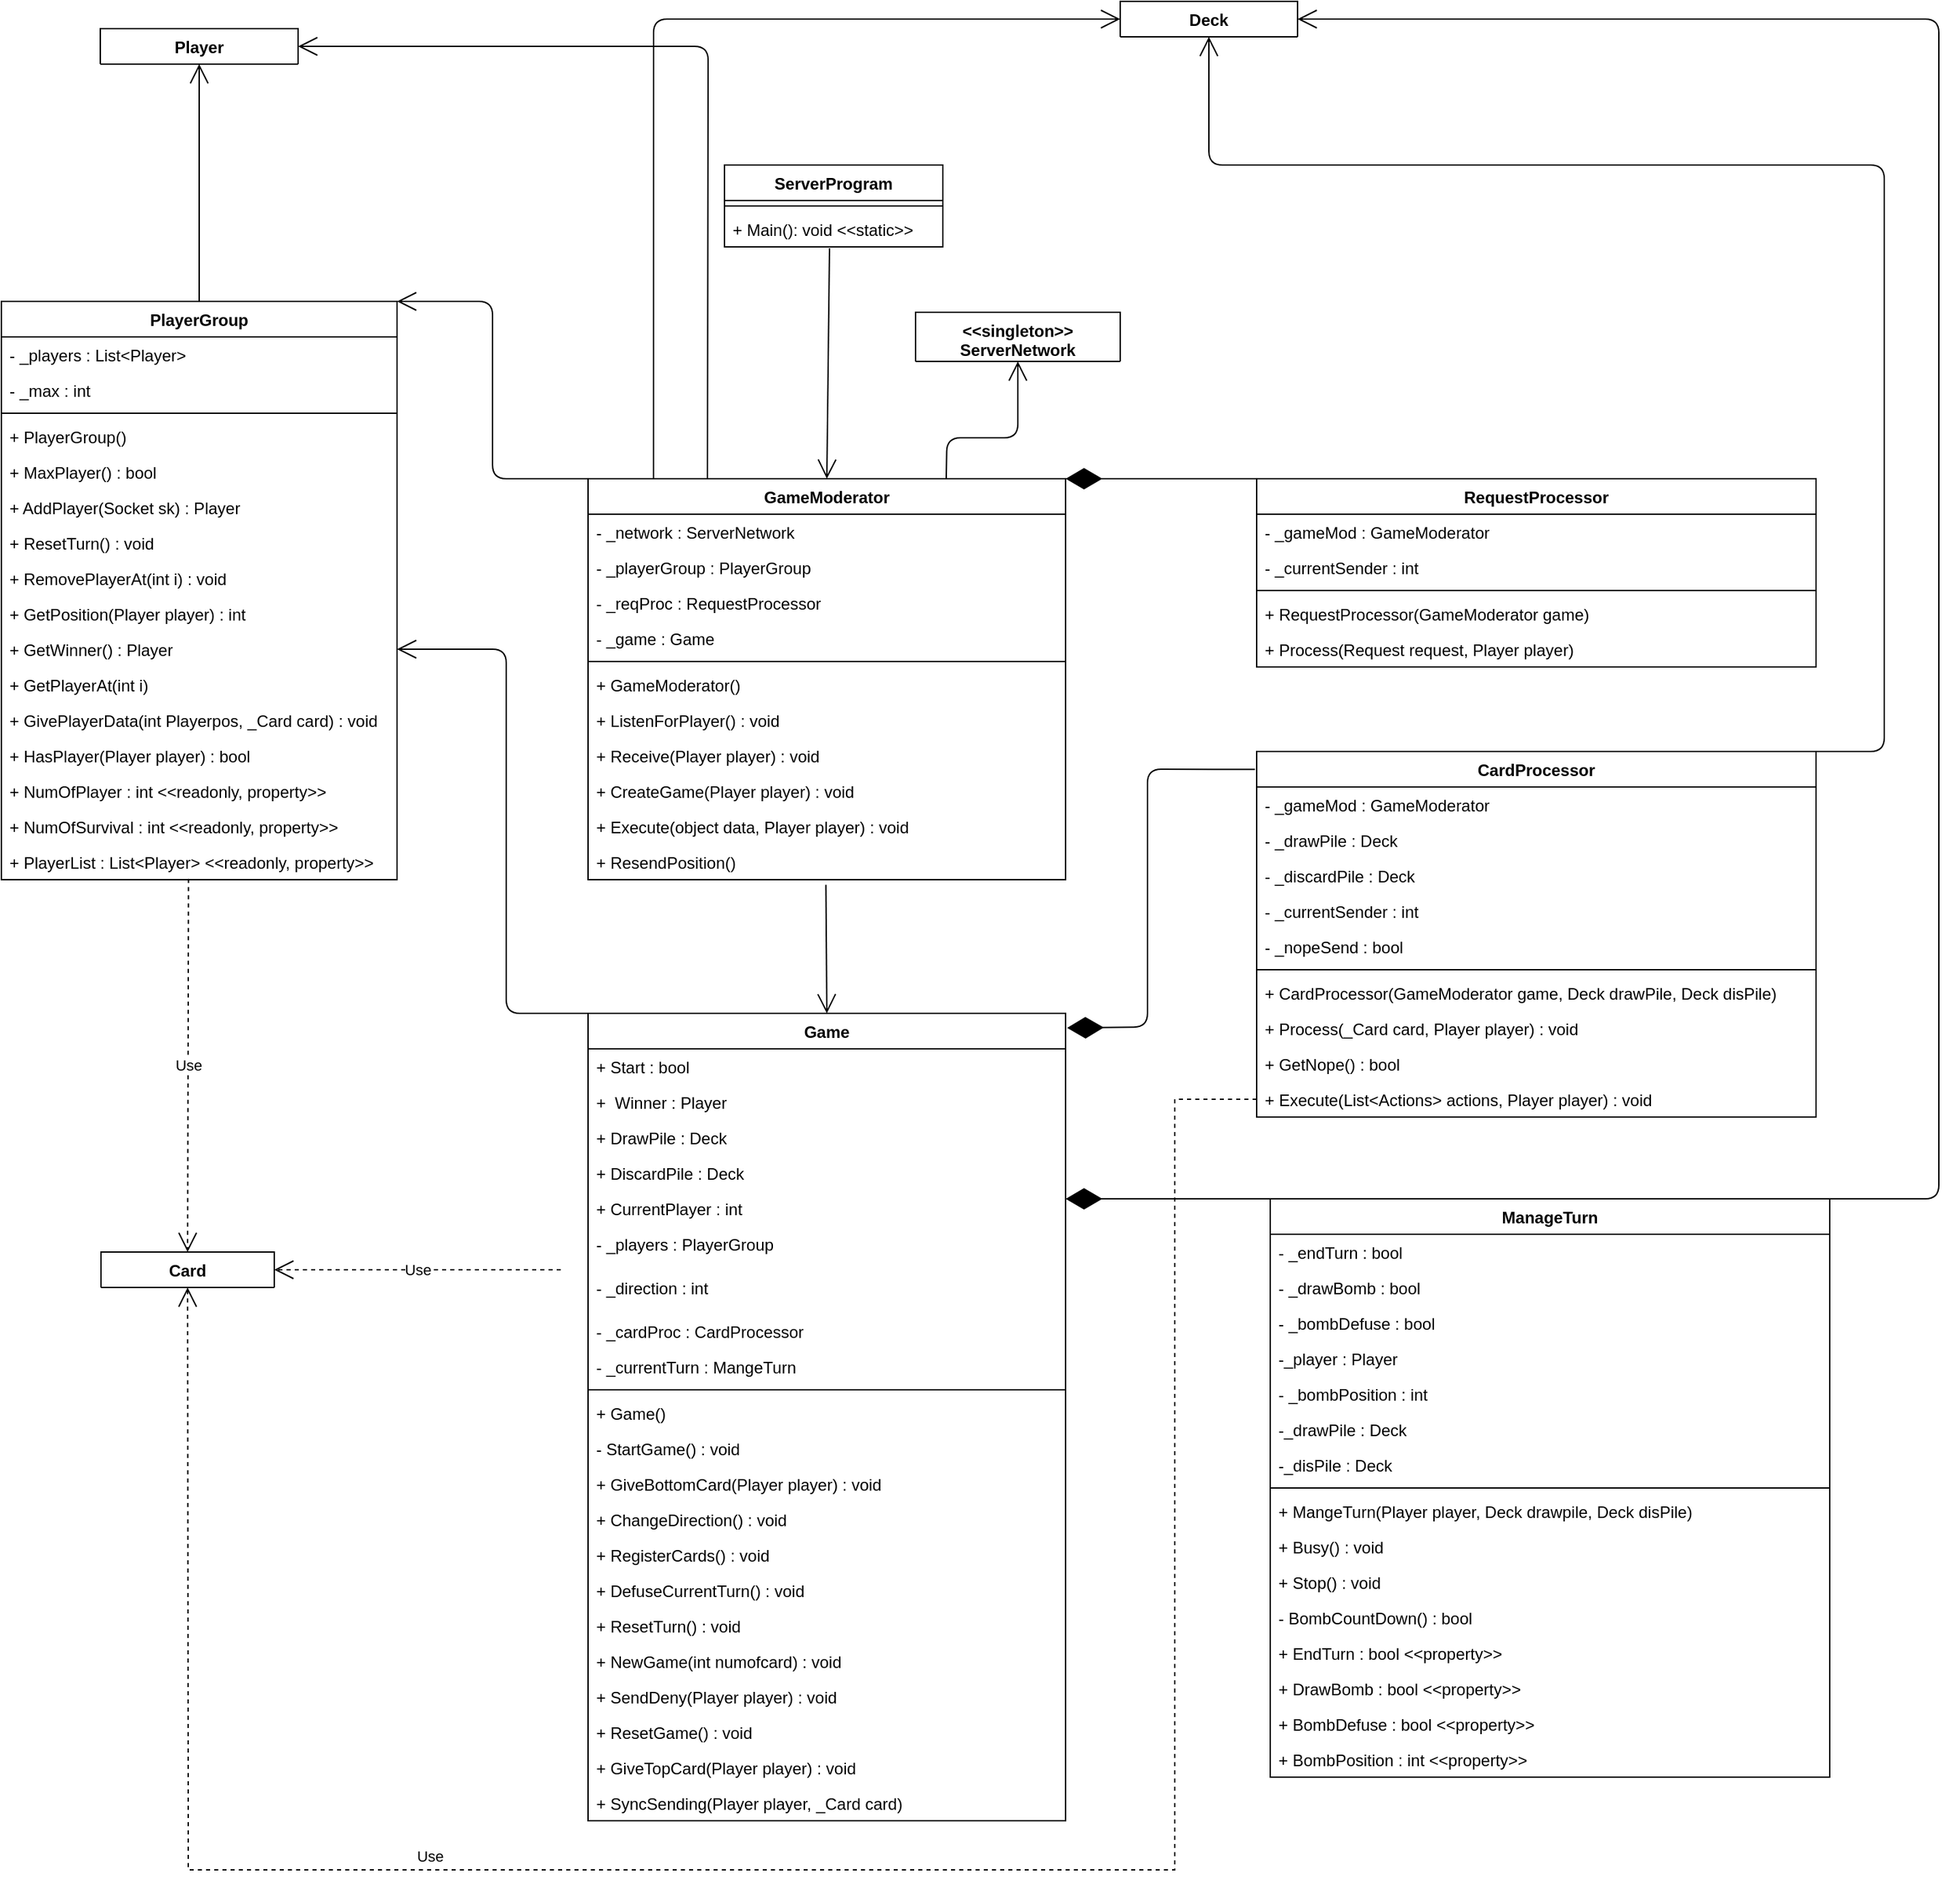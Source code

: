 <mxfile version="15.5.5" type="device"><diagram id="uFNNDruShhH_vFNrnR1K" name="Page-1"><mxGraphModel dx="1105" dy="867" grid="1" gridSize="10" guides="1" tooltips="1" connect="1" arrows="1" fold="1" page="1" pageScale="1" pageWidth="850" pageHeight="1100" math="0" shadow="0"><root><mxCell id="0"/><mxCell id="1" parent="0"/><mxCell id="cwvRE24kaR0oXp6hzSx--1" value="ServerProgram" style="swimlane;fontStyle=1;align=center;verticalAlign=top;childLayout=stackLayout;horizontal=1;startSize=26;horizontalStack=0;resizeParent=1;resizeParentMax=0;resizeLast=0;collapsible=1;marginBottom=0;" parent="1" vertex="1"><mxGeometry x="1630" y="510" width="160" height="60" as="geometry"/></mxCell><mxCell id="cwvRE24kaR0oXp6hzSx--2" value="" style="line;strokeWidth=1;fillColor=none;align=left;verticalAlign=middle;spacingTop=-1;spacingLeft=3;spacingRight=3;rotatable=0;labelPosition=right;points=[];portConstraint=eastwest;" parent="cwvRE24kaR0oXp6hzSx--1" vertex="1"><mxGeometry y="26" width="160" height="8" as="geometry"/></mxCell><mxCell id="cwvRE24kaR0oXp6hzSx--3" value="+ Main(): void &lt;&lt;static&gt;&gt;" style="text;strokeColor=none;fillColor=none;align=left;verticalAlign=top;spacingLeft=4;spacingRight=4;overflow=hidden;rotatable=0;points=[[0,0.5],[1,0.5]];portConstraint=eastwest;" parent="cwvRE24kaR0oXp6hzSx--1" vertex="1"><mxGeometry y="34" width="160" height="26" as="geometry"/></mxCell><mxCell id="cwvRE24kaR0oXp6hzSx--4" value="&lt;&lt;singleton&gt;&gt;&#xA;ServerNetwork" style="swimlane;fontStyle=1;align=center;verticalAlign=top;childLayout=stackLayout;horizontal=1;startSize=36;horizontalStack=0;resizeParent=1;resizeParentMax=0;resizeLast=0;collapsible=1;marginBottom=0;" parent="1" vertex="1" collapsed="1"><mxGeometry x="1770" y="618" width="150" height="36" as="geometry"><mxRectangle x="360" y="524" width="160" height="44" as="alternateBounds"/></mxGeometry></mxCell><mxCell id="cwvRE24kaR0oXp6hzSx--5" value="" style="line;strokeWidth=1;fillColor=none;align=left;verticalAlign=middle;spacingTop=-1;spacingLeft=3;spacingRight=3;rotatable=0;labelPosition=right;points=[];portConstraint=eastwest;" parent="cwvRE24kaR0oXp6hzSx--4" vertex="1"><mxGeometry y="36" width="150" height="8" as="geometry"/></mxCell><mxCell id="cwvRE24kaR0oXp6hzSx--6" value="GameModerator" style="swimlane;fontStyle=1;align=center;verticalAlign=top;childLayout=stackLayout;horizontal=1;startSize=26;horizontalStack=0;resizeParent=1;resizeParentMax=0;resizeLast=0;collapsible=1;marginBottom=0;" parent="1" vertex="1"><mxGeometry x="1530" y="740" width="350" height="294" as="geometry"><mxRectangle x="640" y="660" width="350" height="26" as="alternateBounds"/></mxGeometry></mxCell><mxCell id="cwvRE24kaR0oXp6hzSx--7" value="- _network : ServerNetwork" style="text;strokeColor=none;fillColor=none;align=left;verticalAlign=top;spacingLeft=4;spacingRight=4;overflow=hidden;rotatable=0;points=[[0,0.5],[1,0.5]];portConstraint=eastwest;" parent="cwvRE24kaR0oXp6hzSx--6" vertex="1"><mxGeometry y="26" width="350" height="26" as="geometry"/></mxCell><mxCell id="cwvRE24kaR0oXp6hzSx--8" value="- _playerGroup : PlayerGroup" style="text;strokeColor=none;fillColor=none;align=left;verticalAlign=top;spacingLeft=4;spacingRight=4;overflow=hidden;rotatable=0;points=[[0,0.5],[1,0.5]];portConstraint=eastwest;" parent="cwvRE24kaR0oXp6hzSx--6" vertex="1"><mxGeometry y="52" width="350" height="26" as="geometry"/></mxCell><mxCell id="cwvRE24kaR0oXp6hzSx--10" value="- _reqProc : RequestProcessor" style="text;strokeColor=none;fillColor=none;align=left;verticalAlign=top;spacingLeft=4;spacingRight=4;overflow=hidden;rotatable=0;points=[[0,0.5],[1,0.5]];portConstraint=eastwest;" parent="cwvRE24kaR0oXp6hzSx--6" vertex="1"><mxGeometry y="78" width="350" height="26" as="geometry"/></mxCell><mxCell id="x_LjObUyP9xn8tKnonsJ-5" value="- _game : Game" style="text;strokeColor=none;fillColor=none;align=left;verticalAlign=top;spacingLeft=4;spacingRight=4;overflow=hidden;rotatable=0;points=[[0,0.5],[1,0.5]];portConstraint=eastwest;" vertex="1" parent="cwvRE24kaR0oXp6hzSx--6"><mxGeometry y="104" width="350" height="26" as="geometry"/></mxCell><mxCell id="cwvRE24kaR0oXp6hzSx--18" value="" style="line;strokeWidth=1;fillColor=none;align=left;verticalAlign=middle;spacingTop=-1;spacingLeft=3;spacingRight=3;rotatable=0;labelPosition=right;points=[];portConstraint=eastwest;" parent="cwvRE24kaR0oXp6hzSx--6" vertex="1"><mxGeometry y="130" width="350" height="8" as="geometry"/></mxCell><mxCell id="cwvRE24kaR0oXp6hzSx--19" value="+ GameModerator()" style="text;strokeColor=none;fillColor=none;align=left;verticalAlign=top;spacingLeft=4;spacingRight=4;overflow=hidden;rotatable=0;points=[[0,0.5],[1,0.5]];portConstraint=eastwest;" parent="cwvRE24kaR0oXp6hzSx--6" vertex="1"><mxGeometry y="138" width="350" height="26" as="geometry"/></mxCell><mxCell id="cwvRE24kaR0oXp6hzSx--22" value="+ ListenForPlayer() : void" style="text;strokeColor=none;fillColor=none;align=left;verticalAlign=top;spacingLeft=4;spacingRight=4;overflow=hidden;rotatable=0;points=[[0,0.5],[1,0.5]];portConstraint=eastwest;" parent="cwvRE24kaR0oXp6hzSx--6" vertex="1"><mxGeometry y="164" width="350" height="26" as="geometry"/></mxCell><mxCell id="cwvRE24kaR0oXp6hzSx--23" value="+ Receive(Player player) : void" style="text;strokeColor=none;fillColor=none;align=left;verticalAlign=top;spacingLeft=4;spacingRight=4;overflow=hidden;rotatable=0;points=[[0,0.5],[1,0.5]];portConstraint=eastwest;" parent="cwvRE24kaR0oXp6hzSx--6" vertex="1"><mxGeometry y="190" width="350" height="26" as="geometry"/></mxCell><mxCell id="cwvRE24kaR0oXp6hzSx--20" value="+ CreateGame(Player player) : void" style="text;strokeColor=none;fillColor=none;align=left;verticalAlign=top;spacingLeft=4;spacingRight=4;overflow=hidden;rotatable=0;points=[[0,0.5],[1,0.5]];portConstraint=eastwest;" parent="cwvRE24kaR0oXp6hzSx--6" vertex="1"><mxGeometry y="216" width="350" height="26" as="geometry"/></mxCell><mxCell id="cwvRE24kaR0oXp6hzSx--24" value="+ Execute(object data, Player player) : void" style="text;strokeColor=none;fillColor=none;align=left;verticalAlign=top;spacingLeft=4;spacingRight=4;overflow=hidden;rotatable=0;points=[[0,0.5],[1,0.5]];portConstraint=eastwest;" parent="cwvRE24kaR0oXp6hzSx--6" vertex="1"><mxGeometry y="242" width="350" height="26" as="geometry"/></mxCell><mxCell id="cwvRE24kaR0oXp6hzSx--25" value="+ ResendPosition()" style="text;strokeColor=none;fillColor=none;align=left;verticalAlign=top;spacingLeft=4;spacingRight=4;overflow=hidden;rotatable=0;points=[[0,0.5],[1,0.5]];portConstraint=eastwest;" parent="cwvRE24kaR0oXp6hzSx--6" vertex="1"><mxGeometry y="268" width="350" height="26" as="geometry"/></mxCell><mxCell id="cwvRE24kaR0oXp6hzSx--39" value="" style="endArrow=open;endFill=1;endSize=12;html=1;exitX=0.75;exitY=0;exitDx=0;exitDy=0;entryX=0.5;entryY=1;entryDx=0;entryDy=0;" parent="1" source="cwvRE24kaR0oXp6hzSx--6" target="cwvRE24kaR0oXp6hzSx--4" edge="1"><mxGeometry width="160" relative="1" as="geometry"><mxPoint x="1610" y="680" as="sourcePoint"/><mxPoint x="1770" y="680" as="targetPoint"/><Array as="points"><mxPoint x="1793" y="710"/><mxPoint x="1845" y="710"/></Array></mxGeometry></mxCell><mxCell id="cwvRE24kaR0oXp6hzSx--40" value="PlayerGroup" style="swimlane;fontStyle=1;align=center;verticalAlign=top;childLayout=stackLayout;horizontal=1;startSize=26;horizontalStack=0;resizeParent=1;resizeParentMax=0;resizeLast=0;collapsible=1;marginBottom=0;" parent="1" vertex="1"><mxGeometry x="1100" y="610" width="290" height="424" as="geometry"/></mxCell><mxCell id="cwvRE24kaR0oXp6hzSx--41" value="- _players : List&lt;Player&gt;" style="text;strokeColor=none;fillColor=none;align=left;verticalAlign=top;spacingLeft=4;spacingRight=4;overflow=hidden;rotatable=0;points=[[0,0.5],[1,0.5]];portConstraint=eastwest;" parent="cwvRE24kaR0oXp6hzSx--40" vertex="1"><mxGeometry y="26" width="290" height="26" as="geometry"/></mxCell><mxCell id="cwvRE24kaR0oXp6hzSx--42" value="- _max : int" style="text;strokeColor=none;fillColor=none;align=left;verticalAlign=top;spacingLeft=4;spacingRight=4;overflow=hidden;rotatable=0;points=[[0,0.5],[1,0.5]];portConstraint=eastwest;" parent="cwvRE24kaR0oXp6hzSx--40" vertex="1"><mxGeometry y="52" width="290" height="26" as="geometry"/></mxCell><mxCell id="cwvRE24kaR0oXp6hzSx--43" value="" style="line;strokeWidth=1;fillColor=none;align=left;verticalAlign=middle;spacingTop=-1;spacingLeft=3;spacingRight=3;rotatable=0;labelPosition=right;points=[];portConstraint=eastwest;" parent="cwvRE24kaR0oXp6hzSx--40" vertex="1"><mxGeometry y="78" width="290" height="8" as="geometry"/></mxCell><mxCell id="cwvRE24kaR0oXp6hzSx--44" value="+ PlayerGroup()" style="text;strokeColor=none;fillColor=none;align=left;verticalAlign=top;spacingLeft=4;spacingRight=4;overflow=hidden;rotatable=0;points=[[0,0.5],[1,0.5]];portConstraint=eastwest;" parent="cwvRE24kaR0oXp6hzSx--40" vertex="1"><mxGeometry y="86" width="290" height="26" as="geometry"/></mxCell><mxCell id="cwvRE24kaR0oXp6hzSx--45" value="+ MaxPlayer() : bool" style="text;strokeColor=none;fillColor=none;align=left;verticalAlign=top;spacingLeft=4;spacingRight=4;overflow=hidden;rotatable=0;points=[[0,0.5],[1,0.5]];portConstraint=eastwest;" parent="cwvRE24kaR0oXp6hzSx--40" vertex="1"><mxGeometry y="112" width="290" height="26" as="geometry"/></mxCell><mxCell id="cwvRE24kaR0oXp6hzSx--46" value="+ AddPlayer(Socket sk) : Player" style="text;strokeColor=none;fillColor=none;align=left;verticalAlign=top;spacingLeft=4;spacingRight=4;overflow=hidden;rotatable=0;points=[[0,0.5],[1,0.5]];portConstraint=eastwest;" parent="cwvRE24kaR0oXp6hzSx--40" vertex="1"><mxGeometry y="138" width="290" height="26" as="geometry"/></mxCell><mxCell id="cwvRE24kaR0oXp6hzSx--47" value="+ ResetTurn() : void" style="text;strokeColor=none;fillColor=none;align=left;verticalAlign=top;spacingLeft=4;spacingRight=4;overflow=hidden;rotatable=0;points=[[0,0.5],[1,0.5]];portConstraint=eastwest;" parent="cwvRE24kaR0oXp6hzSx--40" vertex="1"><mxGeometry y="164" width="290" height="26" as="geometry"/></mxCell><mxCell id="cwvRE24kaR0oXp6hzSx--48" value="+ RemovePlayerAt(int i) : void" style="text;strokeColor=none;fillColor=none;align=left;verticalAlign=top;spacingLeft=4;spacingRight=4;overflow=hidden;rotatable=0;points=[[0,0.5],[1,0.5]];portConstraint=eastwest;" parent="cwvRE24kaR0oXp6hzSx--40" vertex="1"><mxGeometry y="190" width="290" height="26" as="geometry"/></mxCell><mxCell id="cwvRE24kaR0oXp6hzSx--49" value="+ GetPosition(Player player) : int" style="text;strokeColor=none;fillColor=none;align=left;verticalAlign=top;spacingLeft=4;spacingRight=4;overflow=hidden;rotatable=0;points=[[0,0.5],[1,0.5]];portConstraint=eastwest;" parent="cwvRE24kaR0oXp6hzSx--40" vertex="1"><mxGeometry y="216" width="290" height="26" as="geometry"/></mxCell><mxCell id="cwvRE24kaR0oXp6hzSx--50" value="+ GetWinner() : Player" style="text;strokeColor=none;fillColor=none;align=left;verticalAlign=top;spacingLeft=4;spacingRight=4;overflow=hidden;rotatable=0;points=[[0,0.5],[1,0.5]];portConstraint=eastwest;" parent="cwvRE24kaR0oXp6hzSx--40" vertex="1"><mxGeometry y="242" width="290" height="26" as="geometry"/></mxCell><mxCell id="cwvRE24kaR0oXp6hzSx--51" value="+ GetPlayerAt(int i)" style="text;strokeColor=none;fillColor=none;align=left;verticalAlign=top;spacingLeft=4;spacingRight=4;overflow=hidden;rotatable=0;points=[[0,0.5],[1,0.5]];portConstraint=eastwest;" parent="cwvRE24kaR0oXp6hzSx--40" vertex="1"><mxGeometry y="268" width="290" height="26" as="geometry"/></mxCell><mxCell id="cwvRE24kaR0oXp6hzSx--52" value="+ GivePlayerData(int Playerpos, _Card card) : void" style="text;strokeColor=none;fillColor=none;align=left;verticalAlign=top;spacingLeft=4;spacingRight=4;overflow=hidden;rotatable=0;points=[[0,0.5],[1,0.5]];portConstraint=eastwest;" parent="cwvRE24kaR0oXp6hzSx--40" vertex="1"><mxGeometry y="294" width="290" height="26" as="geometry"/></mxCell><mxCell id="cwvRE24kaR0oXp6hzSx--53" value="+ HasPlayer(Player player) : bool" style="text;strokeColor=none;fillColor=none;align=left;verticalAlign=top;spacingLeft=4;spacingRight=4;overflow=hidden;rotatable=0;points=[[0,0.5],[1,0.5]];portConstraint=eastwest;" parent="cwvRE24kaR0oXp6hzSx--40" vertex="1"><mxGeometry y="320" width="290" height="26" as="geometry"/></mxCell><mxCell id="cwvRE24kaR0oXp6hzSx--54" value="+ NumOfPlayer : int &lt;&lt;readonly, property&gt;&gt;" style="text;strokeColor=none;fillColor=none;align=left;verticalAlign=top;spacingLeft=4;spacingRight=4;overflow=hidden;rotatable=0;points=[[0,0.5],[1,0.5]];portConstraint=eastwest;" parent="cwvRE24kaR0oXp6hzSx--40" vertex="1"><mxGeometry y="346" width="290" height="26" as="geometry"/></mxCell><mxCell id="cwvRE24kaR0oXp6hzSx--55" value="+ NumOfSurvival : int &lt;&lt;readonly, property&gt;&gt;" style="text;strokeColor=none;fillColor=none;align=left;verticalAlign=top;spacingLeft=4;spacingRight=4;overflow=hidden;rotatable=0;points=[[0,0.5],[1,0.5]];portConstraint=eastwest;" parent="cwvRE24kaR0oXp6hzSx--40" vertex="1"><mxGeometry y="372" width="290" height="26" as="geometry"/></mxCell><mxCell id="cwvRE24kaR0oXp6hzSx--56" value="+ PlayerList : List&lt;Player&gt; &lt;&lt;readonly, property&gt;&gt;" style="text;strokeColor=none;fillColor=none;align=left;verticalAlign=top;spacingLeft=4;spacingRight=4;overflow=hidden;rotatable=0;points=[[0,0.5],[1,0.5]];portConstraint=eastwest;" parent="cwvRE24kaR0oXp6hzSx--40" vertex="1"><mxGeometry y="398" width="290" height="26" as="geometry"/></mxCell><mxCell id="cwvRE24kaR0oXp6hzSx--57" value="" style="endArrow=open;endFill=1;endSize=12;html=1;exitX=0;exitY=0;exitDx=0;exitDy=0;entryX=1;entryY=0;entryDx=0;entryDy=0;" parent="1" source="cwvRE24kaR0oXp6hzSx--6" target="cwvRE24kaR0oXp6hzSx--40" edge="1"><mxGeometry width="160" relative="1" as="geometry"><mxPoint x="1380" y="680" as="sourcePoint"/><mxPoint x="1540" y="680" as="targetPoint"/><Array as="points"><mxPoint x="1460" y="740"/><mxPoint x="1460" y="610"/></Array></mxGeometry></mxCell><mxCell id="cwvRE24kaR0oXp6hzSx--58" value="Player" style="swimlane;fontStyle=1;align=center;verticalAlign=top;childLayout=stackLayout;horizontal=1;startSize=26;horizontalStack=0;resizeParent=1;resizeParentMax=0;resizeLast=0;collapsible=1;marginBottom=0;" parent="1" vertex="1" collapsed="1"><mxGeometry x="1172.5" y="410" width="145" height="26" as="geometry"><mxRectangle x="275" y="330" width="160" height="34" as="alternateBounds"/></mxGeometry></mxCell><mxCell id="cwvRE24kaR0oXp6hzSx--59" value="" style="line;strokeWidth=1;fillColor=none;align=left;verticalAlign=middle;spacingTop=-1;spacingLeft=3;spacingRight=3;rotatable=0;labelPosition=right;points=[];portConstraint=eastwest;" parent="cwvRE24kaR0oXp6hzSx--58" vertex="1"><mxGeometry y="26" width="145" height="8" as="geometry"/></mxCell><mxCell id="cwvRE24kaR0oXp6hzSx--60" value="" style="endArrow=open;endFill=1;endSize=12;html=1;exitX=0.5;exitY=0;exitDx=0;exitDy=0;entryX=0.5;entryY=1;entryDx=0;entryDy=0;" parent="1" source="cwvRE24kaR0oXp6hzSx--40" target="cwvRE24kaR0oXp6hzSx--58" edge="1"><mxGeometry width="160" relative="1" as="geometry"><mxPoint x="1200" y="520" as="sourcePoint"/><mxPoint x="1360" y="520" as="targetPoint"/></mxGeometry></mxCell><mxCell id="cwvRE24kaR0oXp6hzSx--61" value="" style="endArrow=open;endFill=1;endSize=12;html=1;exitX=0.25;exitY=0;exitDx=0;exitDy=0;entryX=1;entryY=0.5;entryDx=0;entryDy=0;" parent="1" source="cwvRE24kaR0oXp6hzSx--6" target="cwvRE24kaR0oXp6hzSx--58" edge="1"><mxGeometry width="160" relative="1" as="geometry"><mxPoint x="1200" y="520" as="sourcePoint"/><mxPoint x="1360" y="520" as="targetPoint"/><Array as="points"><mxPoint x="1618" y="423"/></Array></mxGeometry></mxCell><mxCell id="cwvRE24kaR0oXp6hzSx--62" value="CardProcessor" style="swimlane;fontStyle=1;align=center;verticalAlign=top;childLayout=stackLayout;horizontal=1;startSize=26;horizontalStack=0;resizeParent=1;resizeParentMax=0;resizeLast=0;collapsible=1;marginBottom=0;" parent="1" vertex="1"><mxGeometry x="2020" y="940" width="410" height="268" as="geometry"/></mxCell><mxCell id="cwvRE24kaR0oXp6hzSx--63" value="- _gameMod : GameModerator" style="text;strokeColor=none;fillColor=none;align=left;verticalAlign=top;spacingLeft=4;spacingRight=4;overflow=hidden;rotatable=0;points=[[0,0.5],[1,0.5]];portConstraint=eastwest;" parent="cwvRE24kaR0oXp6hzSx--62" vertex="1"><mxGeometry y="26" width="410" height="26" as="geometry"/></mxCell><mxCell id="cwvRE24kaR0oXp6hzSx--64" value="- _drawPile : Deck" style="text;strokeColor=none;fillColor=none;align=left;verticalAlign=top;spacingLeft=4;spacingRight=4;overflow=hidden;rotatable=0;points=[[0,0.5],[1,0.5]];portConstraint=eastwest;" parent="cwvRE24kaR0oXp6hzSx--62" vertex="1"><mxGeometry y="52" width="410" height="26" as="geometry"/></mxCell><mxCell id="cwvRE24kaR0oXp6hzSx--65" value="- _discardPile : Deck" style="text;strokeColor=none;fillColor=none;align=left;verticalAlign=top;spacingLeft=4;spacingRight=4;overflow=hidden;rotatable=0;points=[[0,0.5],[1,0.5]];portConstraint=eastwest;" parent="cwvRE24kaR0oXp6hzSx--62" vertex="1"><mxGeometry y="78" width="410" height="26" as="geometry"/></mxCell><mxCell id="cwvRE24kaR0oXp6hzSx--66" value="- _currentSender : int" style="text;strokeColor=none;fillColor=none;align=left;verticalAlign=top;spacingLeft=4;spacingRight=4;overflow=hidden;rotatable=0;points=[[0,0.5],[1,0.5]];portConstraint=eastwest;" parent="cwvRE24kaR0oXp6hzSx--62" vertex="1"><mxGeometry y="104" width="410" height="26" as="geometry"/></mxCell><mxCell id="cwvRE24kaR0oXp6hzSx--67" value="- _nopeSend : bool" style="text;strokeColor=none;fillColor=none;align=left;verticalAlign=top;spacingLeft=4;spacingRight=4;overflow=hidden;rotatable=0;points=[[0,0.5],[1,0.5]];portConstraint=eastwest;" parent="cwvRE24kaR0oXp6hzSx--62" vertex="1"><mxGeometry y="130" width="410" height="26" as="geometry"/></mxCell><mxCell id="cwvRE24kaR0oXp6hzSx--68" value="" style="line;strokeWidth=1;fillColor=none;align=left;verticalAlign=middle;spacingTop=-1;spacingLeft=3;spacingRight=3;rotatable=0;labelPosition=right;points=[];portConstraint=eastwest;" parent="cwvRE24kaR0oXp6hzSx--62" vertex="1"><mxGeometry y="156" width="410" height="8" as="geometry"/></mxCell><mxCell id="cwvRE24kaR0oXp6hzSx--69" value="+ CardProcessor(GameModerator game, Deck drawPile, Deck disPile)" style="text;strokeColor=none;fillColor=none;align=left;verticalAlign=top;spacingLeft=4;spacingRight=4;overflow=hidden;rotatable=0;points=[[0,0.5],[1,0.5]];portConstraint=eastwest;" parent="cwvRE24kaR0oXp6hzSx--62" vertex="1"><mxGeometry y="164" width="410" height="26" as="geometry"/></mxCell><mxCell id="cwvRE24kaR0oXp6hzSx--70" value="+ Process(_Card card, Player player) : void" style="text;strokeColor=none;fillColor=none;align=left;verticalAlign=top;spacingLeft=4;spacingRight=4;overflow=hidden;rotatable=0;points=[[0,0.5],[1,0.5]];portConstraint=eastwest;" parent="cwvRE24kaR0oXp6hzSx--62" vertex="1"><mxGeometry y="190" width="410" height="26" as="geometry"/></mxCell><mxCell id="cwvRE24kaR0oXp6hzSx--71" value="+ GetNope() : bool" style="text;strokeColor=none;fillColor=none;align=left;verticalAlign=top;spacingLeft=4;spacingRight=4;overflow=hidden;rotatable=0;points=[[0,0.5],[1,0.5]];portConstraint=eastwest;" parent="cwvRE24kaR0oXp6hzSx--62" vertex="1"><mxGeometry y="216" width="410" height="26" as="geometry"/></mxCell><mxCell id="cwvRE24kaR0oXp6hzSx--72" value="+ Execute(List&lt;Actions&gt; actions, Player player) : void" style="text;strokeColor=none;fillColor=none;align=left;verticalAlign=top;spacingLeft=4;spacingRight=4;overflow=hidden;rotatable=0;points=[[0,0.5],[1,0.5]];portConstraint=eastwest;" parent="cwvRE24kaR0oXp6hzSx--62" vertex="1"><mxGeometry y="242" width="410" height="26" as="geometry"/></mxCell><mxCell id="cwvRE24kaR0oXp6hzSx--73" value="" style="endArrow=diamondThin;endFill=1;endSize=24;html=1;entryX=1.003;entryY=0.018;entryDx=0;entryDy=0;entryPerimeter=0;exitX=-0.003;exitY=0.049;exitDx=0;exitDy=0;exitPerimeter=0;" parent="1" source="cwvRE24kaR0oXp6hzSx--62" target="x_LjObUyP9xn8tKnonsJ-1" edge="1"><mxGeometry width="160" relative="1" as="geometry"><mxPoint x="1860" y="800" as="sourcePoint"/><mxPoint x="2020" y="800" as="targetPoint"/><Array as="points"><mxPoint x="1940" y="953"/><mxPoint x="1940" y="1142"/></Array></mxGeometry></mxCell><mxCell id="cwvRE24kaR0oXp6hzSx--74" value="RequestProcessor" style="swimlane;fontStyle=1;align=center;verticalAlign=top;childLayout=stackLayout;horizontal=1;startSize=26;horizontalStack=0;resizeParent=1;resizeParentMax=0;resizeLast=0;collapsible=1;marginBottom=0;" parent="1" vertex="1"><mxGeometry x="2020" y="740" width="410" height="138" as="geometry"/></mxCell><mxCell id="cwvRE24kaR0oXp6hzSx--75" value="- _gameMod : GameModerator" style="text;strokeColor=none;fillColor=none;align=left;verticalAlign=top;spacingLeft=4;spacingRight=4;overflow=hidden;rotatable=0;points=[[0,0.5],[1,0.5]];portConstraint=eastwest;" parent="cwvRE24kaR0oXp6hzSx--74" vertex="1"><mxGeometry y="26" width="410" height="26" as="geometry"/></mxCell><mxCell id="cwvRE24kaR0oXp6hzSx--76" value="- _currentSender : int" style="text;strokeColor=none;fillColor=none;align=left;verticalAlign=top;spacingLeft=4;spacingRight=4;overflow=hidden;rotatable=0;points=[[0,0.5],[1,0.5]];portConstraint=eastwest;" parent="cwvRE24kaR0oXp6hzSx--74" vertex="1"><mxGeometry y="52" width="410" height="26" as="geometry"/></mxCell><mxCell id="cwvRE24kaR0oXp6hzSx--77" value="" style="line;strokeWidth=1;fillColor=none;align=left;verticalAlign=middle;spacingTop=-1;spacingLeft=3;spacingRight=3;rotatable=0;labelPosition=right;points=[];portConstraint=eastwest;" parent="cwvRE24kaR0oXp6hzSx--74" vertex="1"><mxGeometry y="78" width="410" height="8" as="geometry"/></mxCell><mxCell id="cwvRE24kaR0oXp6hzSx--78" value="+ RequestProcessor(GameModerator game)" style="text;strokeColor=none;fillColor=none;align=left;verticalAlign=top;spacingLeft=4;spacingRight=4;overflow=hidden;rotatable=0;points=[[0,0.5],[1,0.5]];portConstraint=eastwest;" parent="cwvRE24kaR0oXp6hzSx--74" vertex="1"><mxGeometry y="86" width="410" height="26" as="geometry"/></mxCell><mxCell id="cwvRE24kaR0oXp6hzSx--79" value="+ Process(Request request, Player player)" style="text;strokeColor=none;fillColor=none;align=left;verticalAlign=top;spacingLeft=4;spacingRight=4;overflow=hidden;rotatable=0;points=[[0,0.5],[1,0.5]];portConstraint=eastwest;" parent="cwvRE24kaR0oXp6hzSx--74" vertex="1"><mxGeometry y="112" width="410" height="26" as="geometry"/></mxCell><mxCell id="cwvRE24kaR0oXp6hzSx--80" value="" style="endArrow=diamondThin;endFill=1;endSize=24;html=1;exitX=0;exitY=0;exitDx=0;exitDy=0;exitPerimeter=0;entryX=1;entryY=0;entryDx=0;entryDy=0;" parent="1" source="cwvRE24kaR0oXp6hzSx--74" target="cwvRE24kaR0oXp6hzSx--6" edge="1"><mxGeometry width="160" relative="1" as="geometry"><mxPoint x="1920" y="900" as="sourcePoint"/><mxPoint x="1890" y="831" as="targetPoint"/><Array as="points"/></mxGeometry></mxCell><mxCell id="cwvRE24kaR0oXp6hzSx--81" value="ManageTurn" style="swimlane;fontStyle=1;align=center;verticalAlign=top;childLayout=stackLayout;horizontal=1;startSize=26;horizontalStack=0;resizeParent=1;resizeParentMax=0;resizeLast=0;collapsible=1;marginBottom=0;" parent="1" vertex="1"><mxGeometry x="2030" y="1268" width="410" height="424" as="geometry"/></mxCell><mxCell id="cwvRE24kaR0oXp6hzSx--82" value="- _endTurn : bool" style="text;strokeColor=none;fillColor=none;align=left;verticalAlign=top;spacingLeft=4;spacingRight=4;overflow=hidden;rotatable=0;points=[[0,0.5],[1,0.5]];portConstraint=eastwest;" parent="cwvRE24kaR0oXp6hzSx--81" vertex="1"><mxGeometry y="26" width="410" height="26" as="geometry"/></mxCell><mxCell id="cwvRE24kaR0oXp6hzSx--83" value="- _drawBomb : bool" style="text;strokeColor=none;fillColor=none;align=left;verticalAlign=top;spacingLeft=4;spacingRight=4;overflow=hidden;rotatable=0;points=[[0,0.5],[1,0.5]];portConstraint=eastwest;" parent="cwvRE24kaR0oXp6hzSx--81" vertex="1"><mxGeometry y="52" width="410" height="26" as="geometry"/></mxCell><mxCell id="cwvRE24kaR0oXp6hzSx--84" value="- _bombDefuse : bool" style="text;strokeColor=none;fillColor=none;align=left;verticalAlign=top;spacingLeft=4;spacingRight=4;overflow=hidden;rotatable=0;points=[[0,0.5],[1,0.5]];portConstraint=eastwest;" parent="cwvRE24kaR0oXp6hzSx--81" vertex="1"><mxGeometry y="78" width="410" height="26" as="geometry"/></mxCell><mxCell id="cwvRE24kaR0oXp6hzSx--85" value="-_player : Player" style="text;strokeColor=none;fillColor=none;align=left;verticalAlign=top;spacingLeft=4;spacingRight=4;overflow=hidden;rotatable=0;points=[[0,0.5],[1,0.5]];portConstraint=eastwest;" parent="cwvRE24kaR0oXp6hzSx--81" vertex="1"><mxGeometry y="104" width="410" height="26" as="geometry"/></mxCell><mxCell id="cwvRE24kaR0oXp6hzSx--86" value="- _bombPosition : int" style="text;strokeColor=none;fillColor=none;align=left;verticalAlign=top;spacingLeft=4;spacingRight=4;overflow=hidden;rotatable=0;points=[[0,0.5],[1,0.5]];portConstraint=eastwest;" parent="cwvRE24kaR0oXp6hzSx--81" vertex="1"><mxGeometry y="130" width="410" height="26" as="geometry"/></mxCell><mxCell id="cwvRE24kaR0oXp6hzSx--87" value="-_drawPile : Deck" style="text;strokeColor=none;fillColor=none;align=left;verticalAlign=top;spacingLeft=4;spacingRight=4;overflow=hidden;rotatable=0;points=[[0,0.5],[1,0.5]];portConstraint=eastwest;" parent="cwvRE24kaR0oXp6hzSx--81" vertex="1"><mxGeometry y="156" width="410" height="26" as="geometry"/></mxCell><mxCell id="cwvRE24kaR0oXp6hzSx--88" value="-_disPile : Deck" style="text;strokeColor=none;fillColor=none;align=left;verticalAlign=top;spacingLeft=4;spacingRight=4;overflow=hidden;rotatable=0;points=[[0,0.5],[1,0.5]];portConstraint=eastwest;" parent="cwvRE24kaR0oXp6hzSx--81" vertex="1"><mxGeometry y="182" width="410" height="26" as="geometry"/></mxCell><mxCell id="cwvRE24kaR0oXp6hzSx--89" value="" style="line;strokeWidth=1;fillColor=none;align=left;verticalAlign=middle;spacingTop=-1;spacingLeft=3;spacingRight=3;rotatable=0;labelPosition=right;points=[];portConstraint=eastwest;" parent="cwvRE24kaR0oXp6hzSx--81" vertex="1"><mxGeometry y="208" width="410" height="8" as="geometry"/></mxCell><mxCell id="cwvRE24kaR0oXp6hzSx--90" value="+ MangeTurn(Player player, Deck drawpile, Deck disPile)" style="text;strokeColor=none;fillColor=none;align=left;verticalAlign=top;spacingLeft=4;spacingRight=4;overflow=hidden;rotatable=0;points=[[0,0.5],[1,0.5]];portConstraint=eastwest;" parent="cwvRE24kaR0oXp6hzSx--81" vertex="1"><mxGeometry y="216" width="410" height="26" as="geometry"/></mxCell><mxCell id="cwvRE24kaR0oXp6hzSx--91" value="+ Busy() : void" style="text;strokeColor=none;fillColor=none;align=left;verticalAlign=top;spacingLeft=4;spacingRight=4;overflow=hidden;rotatable=0;points=[[0,0.5],[1,0.5]];portConstraint=eastwest;" parent="cwvRE24kaR0oXp6hzSx--81" vertex="1"><mxGeometry y="242" width="410" height="26" as="geometry"/></mxCell><mxCell id="cwvRE24kaR0oXp6hzSx--92" value="+ Stop() : void" style="text;strokeColor=none;fillColor=none;align=left;verticalAlign=top;spacingLeft=4;spacingRight=4;overflow=hidden;rotatable=0;points=[[0,0.5],[1,0.5]];portConstraint=eastwest;" parent="cwvRE24kaR0oXp6hzSx--81" vertex="1"><mxGeometry y="268" width="410" height="26" as="geometry"/></mxCell><mxCell id="cwvRE24kaR0oXp6hzSx--93" value="- BombCountDown() : bool" style="text;strokeColor=none;fillColor=none;align=left;verticalAlign=top;spacingLeft=4;spacingRight=4;overflow=hidden;rotatable=0;points=[[0,0.5],[1,0.5]];portConstraint=eastwest;" parent="cwvRE24kaR0oXp6hzSx--81" vertex="1"><mxGeometry y="294" width="410" height="26" as="geometry"/></mxCell><mxCell id="cwvRE24kaR0oXp6hzSx--94" value="+ EndTurn : bool &lt;&lt;property&gt;&gt;" style="text;strokeColor=none;fillColor=none;align=left;verticalAlign=top;spacingLeft=4;spacingRight=4;overflow=hidden;rotatable=0;points=[[0,0.5],[1,0.5]];portConstraint=eastwest;" parent="cwvRE24kaR0oXp6hzSx--81" vertex="1"><mxGeometry y="320" width="410" height="26" as="geometry"/></mxCell><mxCell id="cwvRE24kaR0oXp6hzSx--95" value="+ DrawBomb : bool &lt;&lt;property&gt;&gt;" style="text;strokeColor=none;fillColor=none;align=left;verticalAlign=top;spacingLeft=4;spacingRight=4;overflow=hidden;rotatable=0;points=[[0,0.5],[1,0.5]];portConstraint=eastwest;" parent="cwvRE24kaR0oXp6hzSx--81" vertex="1"><mxGeometry y="346" width="410" height="26" as="geometry"/></mxCell><mxCell id="cwvRE24kaR0oXp6hzSx--96" value="+ BombDefuse : bool &lt;&lt;property&gt;&gt;" style="text;strokeColor=none;fillColor=none;align=left;verticalAlign=top;spacingLeft=4;spacingRight=4;overflow=hidden;rotatable=0;points=[[0,0.5],[1,0.5]];portConstraint=eastwest;" parent="cwvRE24kaR0oXp6hzSx--81" vertex="1"><mxGeometry y="372" width="410" height="26" as="geometry"/></mxCell><mxCell id="cwvRE24kaR0oXp6hzSx--97" value="+ BombPosition : int &lt;&lt;property&gt;&gt;" style="text;strokeColor=none;fillColor=none;align=left;verticalAlign=top;spacingLeft=4;spacingRight=4;overflow=hidden;rotatable=0;points=[[0,0.5],[1,0.5]];portConstraint=eastwest;" parent="cwvRE24kaR0oXp6hzSx--81" vertex="1"><mxGeometry y="398" width="410" height="26" as="geometry"/></mxCell><mxCell id="cwvRE24kaR0oXp6hzSx--98" value="" style="endArrow=diamondThin;endFill=1;endSize=24;html=1;exitX=0;exitY=0;exitDx=0;exitDy=0;" parent="1" source="cwvRE24kaR0oXp6hzSx--81" edge="1"><mxGeometry width="160" relative="1" as="geometry"><mxPoint x="1990" y="1110" as="sourcePoint"/><mxPoint x="1880" y="1268" as="targetPoint"/></mxGeometry></mxCell><mxCell id="cwvRE24kaR0oXp6hzSx--99" value="Deck" style="swimlane;fontStyle=1;align=center;verticalAlign=top;childLayout=stackLayout;horizontal=1;startSize=26;horizontalStack=0;resizeParent=1;resizeParentMax=0;resizeLast=0;collapsible=1;marginBottom=0;" parent="1" vertex="1" collapsed="1"><mxGeometry x="1920" y="390" width="130" height="26" as="geometry"><mxRectangle x="990" y="250" width="160" height="34" as="alternateBounds"/></mxGeometry></mxCell><mxCell id="cwvRE24kaR0oXp6hzSx--100" value="" style="line;strokeWidth=1;fillColor=none;align=left;verticalAlign=middle;spacingTop=-1;spacingLeft=3;spacingRight=3;rotatable=0;labelPosition=right;points=[];portConstraint=eastwest;" parent="cwvRE24kaR0oXp6hzSx--99" vertex="1"><mxGeometry y="26" width="130" height="8" as="geometry"/></mxCell><mxCell id="cwvRE24kaR0oXp6hzSx--101" value="" style="endArrow=open;endFill=1;endSize=12;html=1;exitX=0.137;exitY=0.001;exitDx=0;exitDy=0;exitPerimeter=0;entryX=0;entryY=0.5;entryDx=0;entryDy=0;" parent="1" source="cwvRE24kaR0oXp6hzSx--6" target="cwvRE24kaR0oXp6hzSx--99" edge="1"><mxGeometry width="160" relative="1" as="geometry"><mxPoint x="1700" y="550" as="sourcePoint"/><mxPoint x="1860" y="550" as="targetPoint"/><Array as="points"><mxPoint x="1578" y="403"/></Array></mxGeometry></mxCell><mxCell id="cwvRE24kaR0oXp6hzSx--102" value="" style="endArrow=open;endFill=1;endSize=12;html=1;exitX=1;exitY=0;exitDx=0;exitDy=0;entryX=0.5;entryY=1;entryDx=0;entryDy=0;" parent="1" source="cwvRE24kaR0oXp6hzSx--62" target="cwvRE24kaR0oXp6hzSx--99" edge="1"><mxGeometry width="160" relative="1" as="geometry"><mxPoint x="1850" y="610" as="sourcePoint"/><mxPoint x="2010" y="610" as="targetPoint"/><Array as="points"><mxPoint x="2480" y="940"/><mxPoint x="2480" y="510"/><mxPoint x="1985" y="510"/></Array></mxGeometry></mxCell><mxCell id="cwvRE24kaR0oXp6hzSx--103" value="" style="endArrow=open;endFill=1;endSize=12;html=1;exitX=1;exitY=0;exitDx=0;exitDy=0;entryX=1;entryY=0.5;entryDx=0;entryDy=0;" parent="1" source="cwvRE24kaR0oXp6hzSx--81" target="cwvRE24kaR0oXp6hzSx--99" edge="1"><mxGeometry width="160" relative="1" as="geometry"><mxPoint x="2450" y="1180" as="sourcePoint"/><mxPoint x="2400" y="810" as="targetPoint"/><Array as="points"><mxPoint x="2520" y="1268"/><mxPoint x="2520" y="403"/></Array></mxGeometry></mxCell><mxCell id="cwvRE24kaR0oXp6hzSx--104" value="Card" style="swimlane;fontStyle=1;align=center;verticalAlign=top;childLayout=stackLayout;horizontal=1;startSize=26;horizontalStack=0;resizeParent=1;resizeParentMax=0;resizeLast=0;collapsible=1;marginBottom=0;" parent="1" vertex="1" collapsed="1"><mxGeometry x="1173" y="1307" width="127" height="26" as="geometry"><mxRectangle x="283" y="1227" width="160" height="34" as="alternateBounds"/></mxGeometry></mxCell><mxCell id="cwvRE24kaR0oXp6hzSx--105" value="" style="line;strokeWidth=1;fillColor=none;align=left;verticalAlign=middle;spacingTop=-1;spacingLeft=3;spacingRight=3;rotatable=0;labelPosition=right;points=[];portConstraint=eastwest;" parent="cwvRE24kaR0oXp6hzSx--104" vertex="1"><mxGeometry y="26" width="127" height="8" as="geometry"/></mxCell><mxCell id="cwvRE24kaR0oXp6hzSx--106" value="" style="endArrow=open;endFill=1;endSize=12;html=1;rounded=0;exitX=0.481;exitY=1.038;exitDx=0;exitDy=0;exitPerimeter=0;entryX=0.5;entryY=0;entryDx=0;entryDy=0;" parent="1" source="cwvRE24kaR0oXp6hzSx--3" target="cwvRE24kaR0oXp6hzSx--6" edge="1"><mxGeometry width="160" relative="1" as="geometry"><mxPoint x="1880" y="780" as="sourcePoint"/><mxPoint x="2040" y="780" as="targetPoint"/></mxGeometry></mxCell><mxCell id="cwvRE24kaR0oXp6hzSx--110" value="Use" style="endArrow=open;endSize=12;dashed=1;html=1;rounded=0;entryX=0.5;entryY=0;entryDx=0;entryDy=0;exitX=0.473;exitY=0.976;exitDx=0;exitDy=0;exitPerimeter=0;" parent="1" source="cwvRE24kaR0oXp6hzSx--56" target="cwvRE24kaR0oXp6hzSx--104" edge="1"><mxGeometry width="160" relative="1" as="geometry"><mxPoint x="1236" y="1040" as="sourcePoint"/><mxPoint x="1740" y="1270" as="targetPoint"/></mxGeometry></mxCell><mxCell id="cwvRE24kaR0oXp6hzSx--111" value="Use" style="endArrow=open;endSize=12;dashed=1;html=1;rounded=0;entryX=1;entryY=0.5;entryDx=0;entryDy=0;" parent="1" target="cwvRE24kaR0oXp6hzSx--104" edge="1"><mxGeometry width="160" relative="1" as="geometry"><mxPoint x="1510" y="1320" as="sourcePoint"/><mxPoint x="1610" y="1280" as="targetPoint"/></mxGeometry></mxCell><mxCell id="cwvRE24kaR0oXp6hzSx--112" value="Use" style="endArrow=open;endSize=12;dashed=1;html=1;rounded=0;entryX=0.5;entryY=1;entryDx=0;entryDy=0;exitX=0;exitY=0.5;exitDx=0;exitDy=0;" parent="1" source="cwvRE24kaR0oXp6hzSx--72" target="cwvRE24kaR0oXp6hzSx--104" edge="1"><mxGeometry x="0.319" y="-10" width="160" relative="1" as="geometry"><mxPoint x="1900" y="1340" as="sourcePoint"/><mxPoint x="2060" y="1340" as="targetPoint"/><Array as="points"><mxPoint x="1960" y="1195"/><mxPoint x="1960" y="1760"/><mxPoint x="1237" y="1760"/></Array><mxPoint x="-1" as="offset"/></mxGeometry></mxCell><mxCell id="x_LjObUyP9xn8tKnonsJ-1" value="Game" style="swimlane;fontStyle=1;align=center;verticalAlign=top;childLayout=stackLayout;horizontal=1;startSize=26;horizontalStack=0;resizeParent=1;resizeParentMax=0;resizeLast=0;collapsible=1;marginBottom=0;" vertex="1" parent="1"><mxGeometry x="1530" y="1132" width="350" height="592" as="geometry"/></mxCell><mxCell id="cwvRE24kaR0oXp6hzSx--15" value="+ Start : bool" style="text;strokeColor=none;fillColor=none;align=left;verticalAlign=top;spacingLeft=4;spacingRight=4;overflow=hidden;rotatable=0;points=[[0,0.5],[1,0.5]];portConstraint=eastwest;" parent="x_LjObUyP9xn8tKnonsJ-1" vertex="1"><mxGeometry y="26" width="350" height="26" as="geometry"/></mxCell><mxCell id="cwvRE24kaR0oXp6hzSx--14" value="+  Winner : Player" style="text;strokeColor=none;fillColor=none;align=left;verticalAlign=top;spacingLeft=4;spacingRight=4;overflow=hidden;rotatable=0;points=[[0,0.5],[1,0.5]];portConstraint=eastwest;" parent="x_LjObUyP9xn8tKnonsJ-1" vertex="1"><mxGeometry y="52" width="350" height="26" as="geometry"/></mxCell><mxCell id="cwvRE24kaR0oXp6hzSx--12" value="+ DrawPile : Deck" style="text;strokeColor=none;fillColor=none;align=left;verticalAlign=top;spacingLeft=4;spacingRight=4;overflow=hidden;rotatable=0;points=[[0,0.5],[1,0.5]];portConstraint=eastwest;" parent="x_LjObUyP9xn8tKnonsJ-1" vertex="1"><mxGeometry y="78" width="350" height="26" as="geometry"/></mxCell><mxCell id="cwvRE24kaR0oXp6hzSx--13" value="+ DiscardPile : Deck" style="text;strokeColor=none;fillColor=none;align=left;verticalAlign=top;spacingLeft=4;spacingRight=4;overflow=hidden;rotatable=0;points=[[0,0.5],[1,0.5]];portConstraint=eastwest;" parent="x_LjObUyP9xn8tKnonsJ-1" vertex="1"><mxGeometry y="104" width="350" height="26" as="geometry"/></mxCell><mxCell id="cwvRE24kaR0oXp6hzSx--16" value="+ CurrentPlayer : int" style="text;strokeColor=none;fillColor=none;align=left;verticalAlign=top;spacingLeft=4;spacingRight=4;overflow=hidden;rotatable=0;points=[[0,0.5],[1,0.5]];portConstraint=eastwest;" parent="x_LjObUyP9xn8tKnonsJ-1" vertex="1"><mxGeometry y="130" width="350" height="26" as="geometry"/></mxCell><mxCell id="cwvRE24kaR0oXp6hzSx--17" value="- _players : PlayerGroup" style="text;strokeColor=none;fillColor=none;align=left;verticalAlign=top;spacingLeft=4;spacingRight=4;overflow=hidden;rotatable=0;points=[[0,0.5],[1,0.5]];portConstraint=eastwest;" parent="x_LjObUyP9xn8tKnonsJ-1" vertex="1"><mxGeometry y="156" width="350" height="32" as="geometry"/></mxCell><mxCell id="x_LjObUyP9xn8tKnonsJ-8" value="- _direction : int" style="text;strokeColor=none;fillColor=none;align=left;verticalAlign=top;spacingLeft=4;spacingRight=4;overflow=hidden;rotatable=0;points=[[0,0.5],[1,0.5]];portConstraint=eastwest;" vertex="1" parent="x_LjObUyP9xn8tKnonsJ-1"><mxGeometry y="188" width="350" height="32" as="geometry"/></mxCell><mxCell id="cwvRE24kaR0oXp6hzSx--9" value="- _cardProc : CardProcessor" style="text;strokeColor=none;fillColor=none;align=left;verticalAlign=top;spacingLeft=4;spacingRight=4;overflow=hidden;rotatable=0;points=[[0,0.5],[1,0.5]];portConstraint=eastwest;" parent="x_LjObUyP9xn8tKnonsJ-1" vertex="1"><mxGeometry y="220" width="350" height="26" as="geometry"/></mxCell><mxCell id="cwvRE24kaR0oXp6hzSx--11" value="- _currentTurn : MangeTurn" style="text;strokeColor=none;fillColor=none;align=left;verticalAlign=top;spacingLeft=4;spacingRight=4;overflow=hidden;rotatable=0;points=[[0,0.5],[1,0.5]];portConstraint=eastwest;" parent="x_LjObUyP9xn8tKnonsJ-1" vertex="1"><mxGeometry y="246" width="350" height="26" as="geometry"/></mxCell><mxCell id="x_LjObUyP9xn8tKnonsJ-3" value="" style="line;strokeWidth=1;fillColor=none;align=left;verticalAlign=middle;spacingTop=-1;spacingLeft=3;spacingRight=3;rotatable=0;labelPosition=right;points=[];portConstraint=eastwest;" vertex="1" parent="x_LjObUyP9xn8tKnonsJ-1"><mxGeometry y="272" width="350" height="8" as="geometry"/></mxCell><mxCell id="x_LjObUyP9xn8tKnonsJ-4" value="+ Game()" style="text;strokeColor=none;fillColor=none;align=left;verticalAlign=top;spacingLeft=4;spacingRight=4;overflow=hidden;rotatable=0;points=[[0,0.5],[1,0.5]];portConstraint=eastwest;" vertex="1" parent="x_LjObUyP9xn8tKnonsJ-1"><mxGeometry y="280" width="350" height="26" as="geometry"/></mxCell><mxCell id="cwvRE24kaR0oXp6hzSx--27" value="- StartGame() : void" style="text;strokeColor=none;fillColor=none;align=left;verticalAlign=top;spacingLeft=4;spacingRight=4;overflow=hidden;rotatable=0;points=[[0,0.5],[1,0.5]];portConstraint=eastwest;" parent="x_LjObUyP9xn8tKnonsJ-1" vertex="1"><mxGeometry y="306" width="350" height="26" as="geometry"/></mxCell><mxCell id="cwvRE24kaR0oXp6hzSx--29" value="+ GiveBottomCard(Player player) : void" style="text;strokeColor=none;fillColor=none;align=left;verticalAlign=top;spacingLeft=4;spacingRight=4;overflow=hidden;rotatable=0;points=[[0,0.5],[1,0.5]];portConstraint=eastwest;" parent="x_LjObUyP9xn8tKnonsJ-1" vertex="1"><mxGeometry y="332" width="350" height="26" as="geometry"/></mxCell><mxCell id="cwvRE24kaR0oXp6hzSx--30" value="+ ChangeDirection() : void" style="text;strokeColor=none;fillColor=none;align=left;verticalAlign=top;spacingLeft=4;spacingRight=4;overflow=hidden;rotatable=0;points=[[0,0.5],[1,0.5]];portConstraint=eastwest;" parent="x_LjObUyP9xn8tKnonsJ-1" vertex="1"><mxGeometry y="358" width="350" height="26" as="geometry"/></mxCell><mxCell id="cwvRE24kaR0oXp6hzSx--35" value="+ RegisterCards() : void" style="text;strokeColor=none;fillColor=none;align=left;verticalAlign=top;spacingLeft=4;spacingRight=4;overflow=hidden;rotatable=0;points=[[0,0.5],[1,0.5]];portConstraint=eastwest;" parent="x_LjObUyP9xn8tKnonsJ-1" vertex="1"><mxGeometry y="384" width="350" height="26" as="geometry"/></mxCell><mxCell id="cwvRE24kaR0oXp6hzSx--32" value="+ DefuseCurrentTurn() : void" style="text;strokeColor=none;fillColor=none;align=left;verticalAlign=top;spacingLeft=4;spacingRight=4;overflow=hidden;rotatable=0;points=[[0,0.5],[1,0.5]];portConstraint=eastwest;" parent="x_LjObUyP9xn8tKnonsJ-1" vertex="1"><mxGeometry y="410" width="350" height="26" as="geometry"/></mxCell><mxCell id="cwvRE24kaR0oXp6hzSx--31" value="+ ResetTurn() : void" style="text;strokeColor=none;fillColor=none;align=left;verticalAlign=top;spacingLeft=4;spacingRight=4;overflow=hidden;rotatable=0;points=[[0,0.5],[1,0.5]];portConstraint=eastwest;" parent="x_LjObUyP9xn8tKnonsJ-1" vertex="1"><mxGeometry y="436" width="350" height="26" as="geometry"/></mxCell><mxCell id="cwvRE24kaR0oXp6hzSx--21" value="+ NewGame(int numofcard) : void" style="text;strokeColor=none;fillColor=none;align=left;verticalAlign=top;spacingLeft=4;spacingRight=4;overflow=hidden;rotatable=0;points=[[0,0.5],[1,0.5]];portConstraint=eastwest;" parent="x_LjObUyP9xn8tKnonsJ-1" vertex="1"><mxGeometry y="462" width="350" height="26" as="geometry"/></mxCell><mxCell id="cwvRE24kaR0oXp6hzSx--33" value="+ SendDeny(Player player) : void" style="text;strokeColor=none;fillColor=none;align=left;verticalAlign=top;spacingLeft=4;spacingRight=4;overflow=hidden;rotatable=0;points=[[0,0.5],[1,0.5]];portConstraint=eastwest;" parent="x_LjObUyP9xn8tKnonsJ-1" vertex="1"><mxGeometry y="488" width="350" height="26" as="geometry"/></mxCell><mxCell id="cwvRE24kaR0oXp6hzSx--34" value="+ ResetGame() : void" style="text;strokeColor=none;fillColor=none;align=left;verticalAlign=top;spacingLeft=4;spacingRight=4;overflow=hidden;rotatable=0;points=[[0,0.5],[1,0.5]];portConstraint=eastwest;" parent="x_LjObUyP9xn8tKnonsJ-1" vertex="1"><mxGeometry y="514" width="350" height="26" as="geometry"/></mxCell><mxCell id="cwvRE24kaR0oXp6hzSx--28" value="+ GiveTopCard(Player player) : void" style="text;strokeColor=none;fillColor=none;align=left;verticalAlign=top;spacingLeft=4;spacingRight=4;overflow=hidden;rotatable=0;points=[[0,0.5],[1,0.5]];portConstraint=eastwest;" parent="x_LjObUyP9xn8tKnonsJ-1" vertex="1"><mxGeometry y="540" width="350" height="26" as="geometry"/></mxCell><mxCell id="cwvRE24kaR0oXp6hzSx--26" value="+ SyncSending(Player player, _Card card)" style="text;strokeColor=none;fillColor=none;align=left;verticalAlign=top;spacingLeft=4;spacingRight=4;overflow=hidden;rotatable=0;points=[[0,0.5],[1,0.5]];portConstraint=eastwest;" parent="x_LjObUyP9xn8tKnonsJ-1" vertex="1"><mxGeometry y="566" width="350" height="26" as="geometry"/></mxCell><mxCell id="x_LjObUyP9xn8tKnonsJ-6" value="" style="endArrow=open;endFill=1;endSize=12;html=1;rounded=0;exitX=0.498;exitY=1.143;exitDx=0;exitDy=0;exitPerimeter=0;entryX=0.5;entryY=0;entryDx=0;entryDy=0;" edge="1" parent="1" source="cwvRE24kaR0oXp6hzSx--25" target="x_LjObUyP9xn8tKnonsJ-1"><mxGeometry width="160" relative="1" as="geometry"><mxPoint x="2000" y="1000" as="sourcePoint"/><mxPoint x="2160" y="1000" as="targetPoint"/></mxGeometry></mxCell><mxCell id="x_LjObUyP9xn8tKnonsJ-10" value="" style="endArrow=open;endFill=1;endSize=12;html=1;entryX=1;entryY=0.5;entryDx=0;entryDy=0;exitX=0;exitY=0;exitDx=0;exitDy=0;" edge="1" parent="1" source="x_LjObUyP9xn8tKnonsJ-1" target="cwvRE24kaR0oXp6hzSx--50"><mxGeometry width="160" relative="1" as="geometry"><mxPoint x="1460" y="930" as="sourcePoint"/><mxPoint x="1680" y="770" as="targetPoint"/><Array as="points"><mxPoint x="1470" y="1132"/><mxPoint x="1470" y="865"/></Array></mxGeometry></mxCell></root></mxGraphModel></diagram></mxfile>